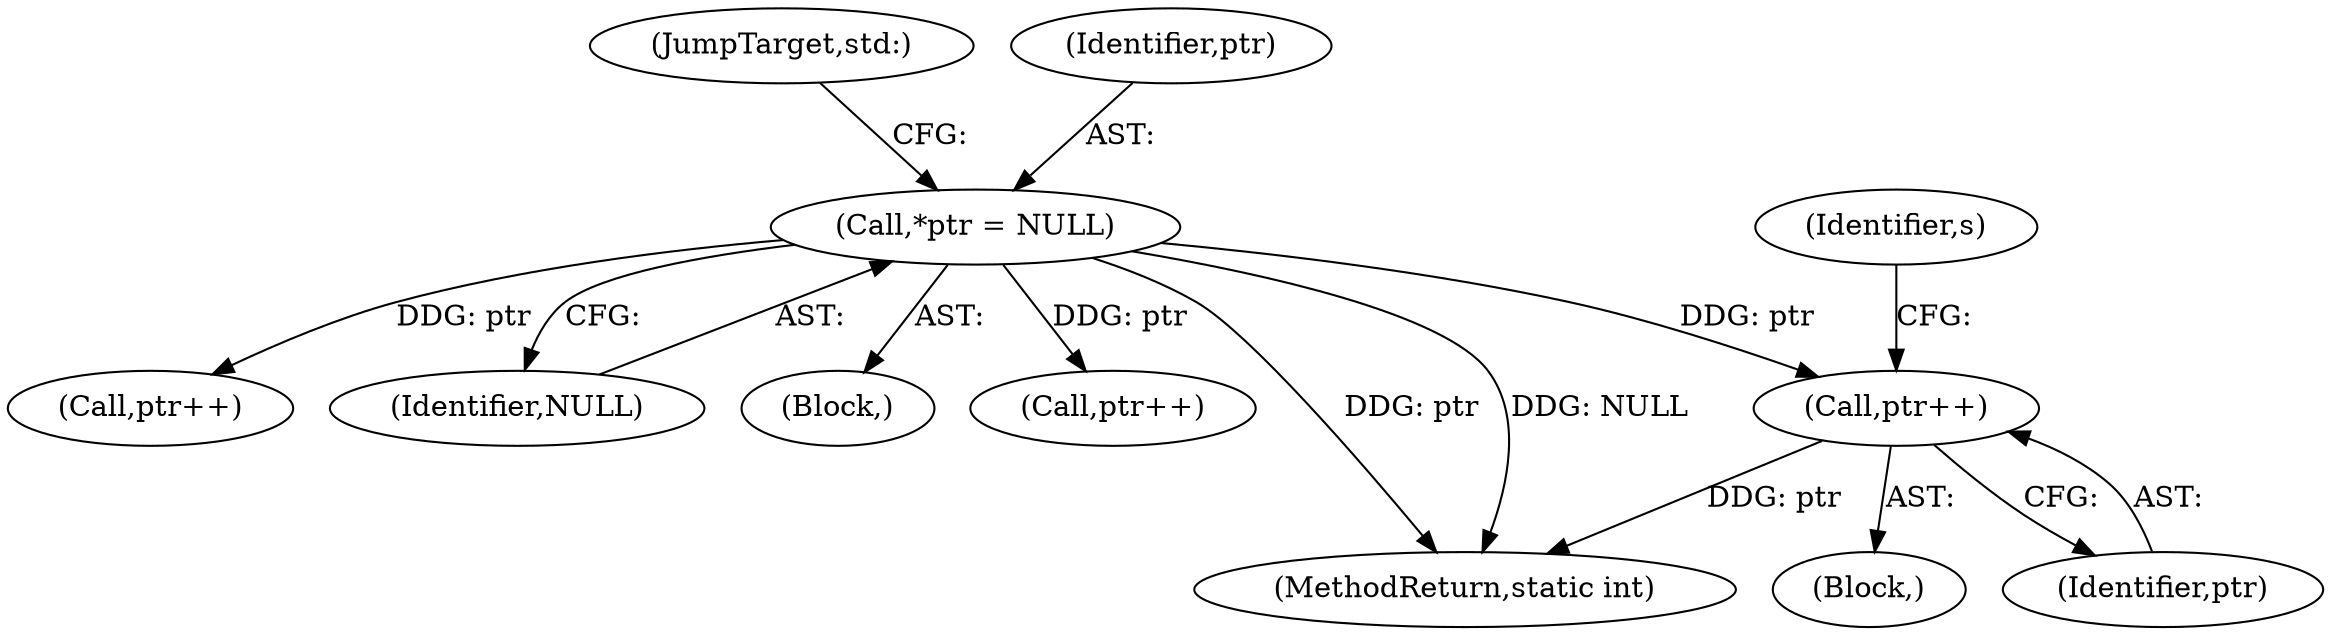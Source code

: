 digraph "0_php_12fe4e90be7bfa2a763197079f68f5568a14e071@pointer" {
"1002645" [label="(Call,ptr++)"];
"1000111" [label="(Call,*ptr = NULL)"];
"1002649" [label="(Identifier,s)"];
"1002645" [label="(Call,ptr++)"];
"1000111" [label="(Call,*ptr = NULL)"];
"1000114" [label="(JumpTarget,std:)"];
"1002646" [label="(Identifier,ptr)"];
"1000112" [label="(Identifier,ptr)"];
"1000321" [label="(Call,ptr++)"];
"1000113" [label="(Identifier,NULL)"];
"1002641" [label="(Block,)"];
"1000102" [label="(Block,)"];
"1001658" [label="(Call,ptr++)"];
"1002665" [label="(MethodReturn,static int)"];
"1002645" -> "1002641"  [label="AST: "];
"1002645" -> "1002646"  [label="CFG: "];
"1002646" -> "1002645"  [label="AST: "];
"1002649" -> "1002645"  [label="CFG: "];
"1002645" -> "1002665"  [label="DDG: ptr"];
"1000111" -> "1002645"  [label="DDG: ptr"];
"1000111" -> "1000102"  [label="AST: "];
"1000111" -> "1000113"  [label="CFG: "];
"1000112" -> "1000111"  [label="AST: "];
"1000113" -> "1000111"  [label="AST: "];
"1000114" -> "1000111"  [label="CFG: "];
"1000111" -> "1002665"  [label="DDG: ptr"];
"1000111" -> "1002665"  [label="DDG: NULL"];
"1000111" -> "1000321"  [label="DDG: ptr"];
"1000111" -> "1001658"  [label="DDG: ptr"];
}
